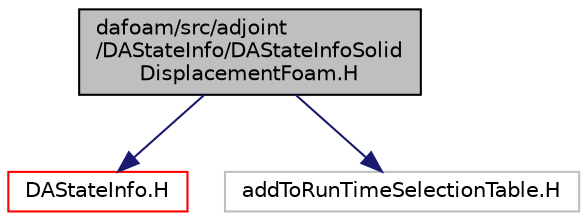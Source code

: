 digraph "dafoam/src/adjoint/DAStateInfo/DAStateInfoSolidDisplacementFoam.H"
{
  bgcolor="transparent";
  edge [fontname="Helvetica",fontsize="10",labelfontname="Helvetica",labelfontsize="10"];
  node [fontname="Helvetica",fontsize="10",shape=record];
  Node0 [label="dafoam/src/adjoint\l/DAStateInfo/DAStateInfoSolid\lDisplacementFoam.H",height=0.2,width=0.4,color="black", fillcolor="grey75", style="filled", fontcolor="black"];
  Node0 -> Node1 [color="midnightblue",fontsize="10",style="solid",fontname="Helvetica"];
  Node1 [label="DAStateInfo.H",height=0.2,width=0.4,color="red",URL="$DAStateInfo_8H.html"];
  Node0 -> Node23 [color="midnightblue",fontsize="10",style="solid",fontname="Helvetica"];
  Node23 [label="addToRunTimeSelectionTable.H",height=0.2,width=0.4,color="grey75"];
}
